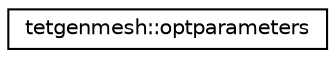 digraph "Graphical Class Hierarchy"
{
  edge [fontname="Helvetica",fontsize="10",labelfontname="Helvetica",labelfontsize="10"];
  node [fontname="Helvetica",fontsize="10",shape=record];
  rankdir="LR";
  Node0 [label="tetgenmesh::optparameters",height=0.2,width=0.4,color="black", fillcolor="white", style="filled",URL="$classtetgenmesh_1_1optparameters.html"];
}
